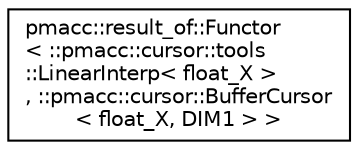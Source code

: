 digraph "Graphical Class Hierarchy"
{
 // LATEX_PDF_SIZE
  edge [fontname="Helvetica",fontsize="10",labelfontname="Helvetica",labelfontsize="10"];
  node [fontname="Helvetica",fontsize="10",shape=record];
  rankdir="LR";
  Node0 [label="pmacc::result_of::Functor\l\< ::pmacc::cursor::tools\l::LinearInterp\< float_X \>\l, ::pmacc::cursor::BufferCursor\l\< float_X, DIM1 \> \>",height=0.2,width=0.4,color="black", fillcolor="white", style="filled",URL="$structpmacc_1_1result__of_1_1_functor.html",tooltip=" "];
}
